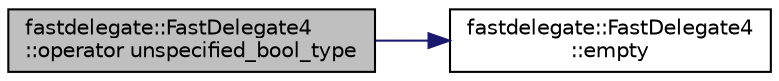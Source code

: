 digraph "fastdelegate::FastDelegate4::operator unspecified_bool_type"
{
 // INTERACTIVE_SVG=YES
  edge [fontname="Helvetica",fontsize="10",labelfontname="Helvetica",labelfontsize="10"];
  node [fontname="Helvetica",fontsize="10",shape=record];
  rankdir="LR";
  Node1 [label="fastdelegate::FastDelegate4\l::operator unspecified_bool_type",height=0.2,width=0.4,color="black", fillcolor="grey75", style="filled" fontcolor="black"];
  Node1 -> Node2 [color="midnightblue",fontsize="10",style="solid",fontname="Helvetica"];
  Node2 [label="fastdelegate::FastDelegate4\l::empty",height=0.2,width=0.4,color="black", fillcolor="white", style="filled",URL="$classfastdelegate_1_1FastDelegate4.html#a7d98115215e8f702d41253ed65fe1366"];
}

